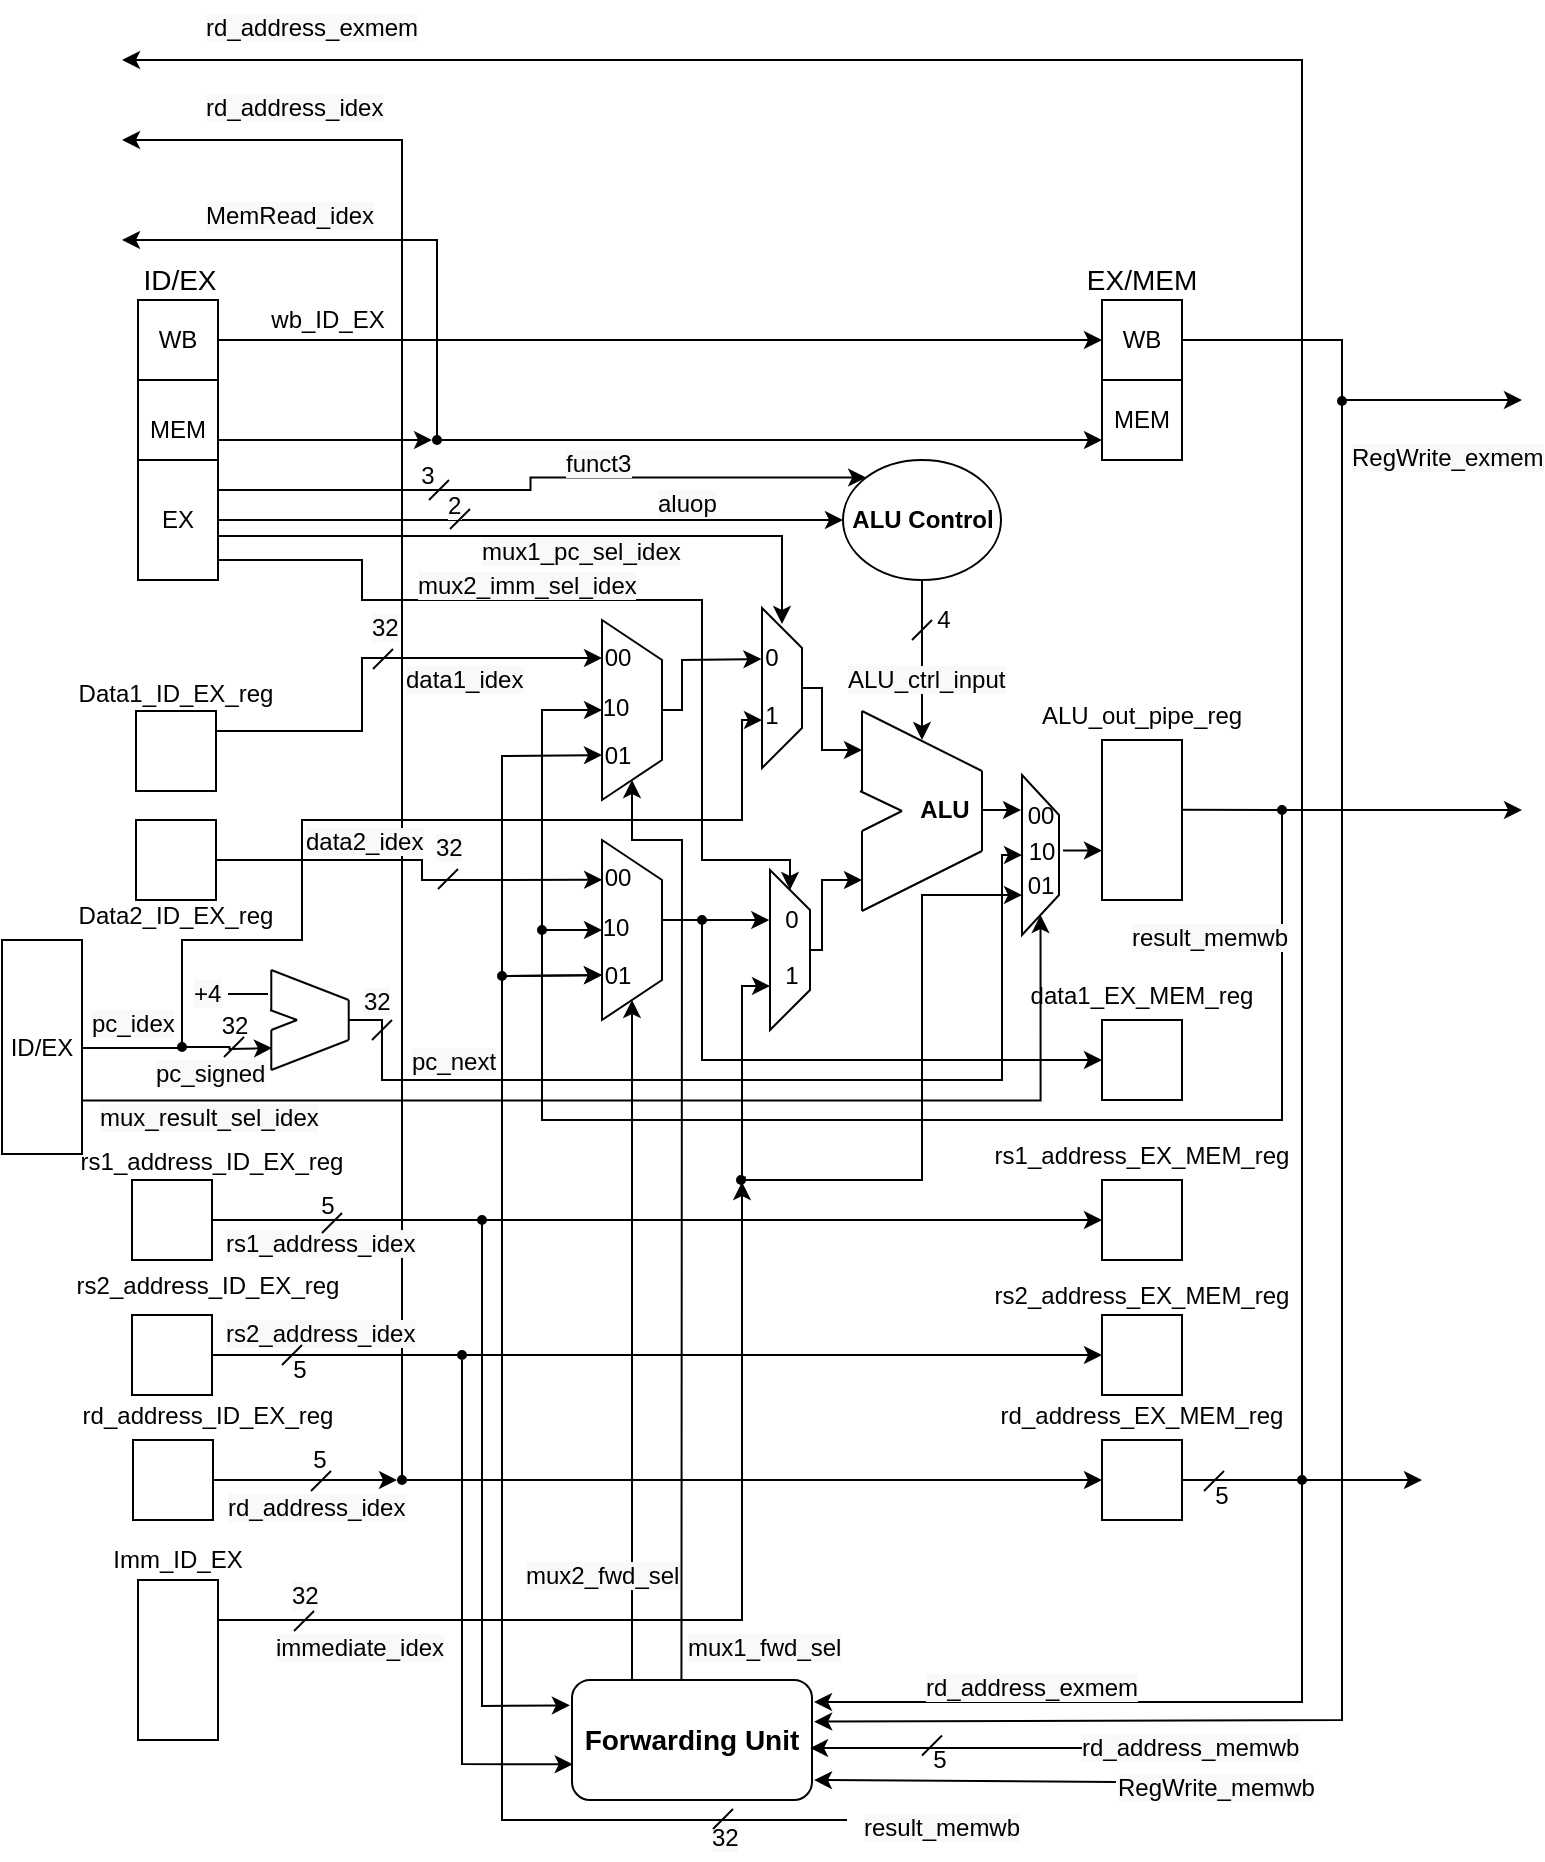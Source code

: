 <mxfile version="14.4.2" type="device"><diagram id="hle97oaCMLHNh0WZ-bmJ" name="Page-1"><mxGraphModel dx="1240" dy="561" grid="1" gridSize="10" guides="1" tooltips="1" connect="1" arrows="1" fold="1" page="1" pageScale="1" pageWidth="1169" pageHeight="1654" math="0" shadow="0"><root><mxCell id="0"/><mxCell id="1" parent="0"/><mxCell id="GjFMXu09F9s_h9GhVOGw-6" style="edgeStyle=orthogonalEdgeStyle;rounded=0;orthogonalLoop=1;jettySize=auto;html=1;exitX=1;exitY=0.25;exitDx=0;exitDy=0;entryX=0;entryY=0.75;entryDx=0;entryDy=0;" parent="1" source="W2EI8qkV9uwipQr82Omg-199" target="W2EI8qkV9uwipQr82Omg-107" edge="1"><mxGeometry relative="1" as="geometry"><mxPoint x="650" y="580" as="targetPoint"/><Array as="points"><mxPoint x="630" y="583"/></Array></mxGeometry></mxCell><mxCell id="W2EI8qkV9uwipQr82Omg-27" value="" style="rounded=0;whiteSpace=wrap;html=1;" parent="1" vertex="1"><mxGeometry x="328" y="880" width="40" height="80" as="geometry"/></mxCell><mxCell id="W2EI8qkV9uwipQr82Omg-28" value="Imm_ID_EX&lt;br&gt;" style="text;html=1;strokeColor=none;fillColor=none;align=center;verticalAlign=middle;whiteSpace=wrap;rounded=0;" parent="1" vertex="1"><mxGeometry x="318" y="860" width="60" height="20" as="geometry"/></mxCell><mxCell id="GjFMXu09F9s_h9GhVOGw-7" style="edgeStyle=orthogonalEdgeStyle;rounded=0;orthogonalLoop=1;jettySize=auto;html=1;exitX=1;exitY=0.25;exitDx=0;exitDy=0;" parent="1" source="W2EI8qkV9uwipQr82Omg-42" edge="1"><mxGeometry relative="1" as="geometry"><mxPoint x="560" y="419" as="targetPoint"/><Array as="points"><mxPoint x="440" y="456"/><mxPoint x="440" y="419"/></Array></mxGeometry></mxCell><mxCell id="W2EI8qkV9uwipQr82Omg-42" value="" style="rounded=0;whiteSpace=wrap;html=1;" parent="1" vertex="1"><mxGeometry x="327" y="445.5" width="40" height="40" as="geometry"/></mxCell><mxCell id="W2EI8qkV9uwipQr82Omg-43" value="" style="rounded=0;whiteSpace=wrap;html=1;" parent="1" vertex="1"><mxGeometry x="327" y="500" width="40" height="40" as="geometry"/></mxCell><mxCell id="W2EI8qkV9uwipQr82Omg-44" value="Data1_ID_EX_reg" style="text;html=1;strokeColor=none;fillColor=none;align=center;verticalAlign=middle;whiteSpace=wrap;rounded=0;" parent="1" vertex="1"><mxGeometry x="327" y="427" width="40" height="20" as="geometry"/></mxCell><mxCell id="W2EI8qkV9uwipQr82Omg-45" value="Data2_ID_EX_reg&lt;br&gt;" style="text;html=1;strokeColor=none;fillColor=none;align=center;verticalAlign=middle;whiteSpace=wrap;rounded=0;" parent="1" vertex="1"><mxGeometry x="327" y="537.5" width="40" height="20" as="geometry"/></mxCell><mxCell id="W2EI8qkV9uwipQr82Omg-52" style="edgeStyle=orthogonalEdgeStyle;rounded=0;orthogonalLoop=1;jettySize=auto;html=1;" parent="1" source="W2EI8qkV9uwipQr82Omg-53" edge="1"><mxGeometry relative="1" as="geometry"><mxPoint x="720" y="460" as="targetPoint"/></mxGeometry></mxCell><mxCell id="W2EI8qkV9uwipQr82Omg-53" value="&lt;b&gt;ALU Control&lt;/b&gt;" style="ellipse;whiteSpace=wrap;html=1;" parent="1" vertex="1"><mxGeometry x="680.5" y="320" width="79" height="60" as="geometry"/></mxCell><mxCell id="W2EI8qkV9uwipQr82Omg-54" value="" style="rounded=0;whiteSpace=wrap;html=1;" parent="1" vertex="1"><mxGeometry x="810" y="460" width="40" height="80" as="geometry"/></mxCell><mxCell id="W2EI8qkV9uwipQr82Omg-55" value="ALU_out_pipe_reg&lt;br&gt;" style="text;html=1;strokeColor=none;fillColor=none;align=center;verticalAlign=middle;whiteSpace=wrap;rounded=0;" parent="1" vertex="1"><mxGeometry x="810" y="437.5" width="40" height="20" as="geometry"/></mxCell><mxCell id="W2EI8qkV9uwipQr82Omg-57" value="&lt;font style=&quot;font-size: 14px&quot;&gt;ID/EX&lt;/font&gt;" style="text;html=1;strokeColor=none;fillColor=none;align=center;verticalAlign=middle;whiteSpace=wrap;rounded=0;dashed=1;" parent="1" vertex="1"><mxGeometry x="329" y="220" width="40" height="20" as="geometry"/></mxCell><mxCell id="W2EI8qkV9uwipQr82Omg-58" value="&lt;font style=&quot;font-size: 14px&quot;&gt;EX/MEM&lt;/font&gt;" style="text;html=1;strokeColor=none;fillColor=none;align=center;verticalAlign=middle;whiteSpace=wrap;rounded=0;dashed=1;" parent="1" vertex="1"><mxGeometry x="810" y="220" width="40" height="20" as="geometry"/></mxCell><mxCell id="W2EI8qkV9uwipQr82Omg-59" value="" style="endArrow=classic;html=1;exitX=0.965;exitY=0.457;exitDx=0;exitDy=0;exitPerimeter=0;" parent="1" edge="1"><mxGeometry width="50" height="50" relative="1" as="geometry"><mxPoint x="849.53" y="494.92" as="sourcePoint"/><mxPoint x="1020" y="495" as="targetPoint"/></mxGeometry></mxCell><mxCell id="W2EI8qkV9uwipQr82Omg-66" value="" style="endArrow=classic;html=1;entryX=0.313;entryY=1.018;entryDx=0;entryDy=0;entryPerimeter=0;" parent="1" target="W2EI8qkV9uwipQr82Omg-104" edge="1"><mxGeometry width="50" height="50" relative="1" as="geometry"><mxPoint x="590" y="550" as="sourcePoint"/><mxPoint x="620" y="550" as="targetPoint"/></mxGeometry></mxCell><mxCell id="W2EI8qkV9uwipQr82Omg-67" value="" style="group" parent="1" vertex="1" connectable="0"><mxGeometry x="689" y="445.5" width="62" height="100" as="geometry"/></mxCell><mxCell id="W2EI8qkV9uwipQr82Omg-68" value="" style="group" parent="W2EI8qkV9uwipQr82Omg-67" vertex="1" connectable="0"><mxGeometry width="61" height="100" as="geometry"/></mxCell><mxCell id="W2EI8qkV9uwipQr82Omg-69" value="" style="endArrow=none;html=1;" parent="W2EI8qkV9uwipQr82Omg-68" edge="1"><mxGeometry width="50" height="50" relative="1" as="geometry"><mxPoint x="1" y="100" as="sourcePoint"/><mxPoint x="61" y="70" as="targetPoint"/></mxGeometry></mxCell><mxCell id="W2EI8qkV9uwipQr82Omg-70" value="" style="endArrow=none;html=1;" parent="W2EI8qkV9uwipQr82Omg-68" edge="1"><mxGeometry width="50" height="50" relative="1" as="geometry"><mxPoint x="61" y="70" as="sourcePoint"/><mxPoint x="61" y="30" as="targetPoint"/></mxGeometry></mxCell><mxCell id="W2EI8qkV9uwipQr82Omg-71" value="" style="endArrow=none;html=1;" parent="W2EI8qkV9uwipQr82Omg-68" edge="1"><mxGeometry width="50" height="50" relative="1" as="geometry"><mxPoint x="1" as="sourcePoint"/><mxPoint x="61" y="30" as="targetPoint"/></mxGeometry></mxCell><mxCell id="W2EI8qkV9uwipQr82Omg-72" value="" style="endArrow=none;html=1;" parent="W2EI8qkV9uwipQr82Omg-68" edge="1"><mxGeometry width="50" height="50" relative="1" as="geometry"><mxPoint y="40" as="sourcePoint"/><mxPoint x="21" y="50" as="targetPoint"/></mxGeometry></mxCell><mxCell id="W2EI8qkV9uwipQr82Omg-73" value="" style="endArrow=none;html=1;" parent="W2EI8qkV9uwipQr82Omg-68" edge="1"><mxGeometry width="50" height="50" relative="1" as="geometry"><mxPoint x="1" y="60" as="sourcePoint"/><mxPoint x="21" y="50" as="targetPoint"/></mxGeometry></mxCell><mxCell id="W2EI8qkV9uwipQr82Omg-74" value="" style="endArrow=none;html=1;" parent="W2EI8qkV9uwipQr82Omg-68" edge="1"><mxGeometry width="50" height="50" relative="1" as="geometry"><mxPoint x="1" y="40" as="sourcePoint"/><mxPoint x="1" as="targetPoint"/></mxGeometry></mxCell><mxCell id="W2EI8qkV9uwipQr82Omg-75" value="" style="endArrow=none;html=1;" parent="W2EI8qkV9uwipQr82Omg-68" edge="1"><mxGeometry width="50" height="50" relative="1" as="geometry"><mxPoint x="1" y="100" as="sourcePoint"/><mxPoint x="1" y="60" as="targetPoint"/></mxGeometry></mxCell><mxCell id="W2EI8qkV9uwipQr82Omg-76" value="&lt;b&gt;ALU&lt;/b&gt;" style="text;html=1;align=center;verticalAlign=middle;resizable=0;points=[];autosize=1;" parent="W2EI8qkV9uwipQr82Omg-67" vertex="1"><mxGeometry x="22" y="39" width="40" height="20" as="geometry"/></mxCell><mxCell id="W2EI8qkV9uwipQr82Omg-189" value="" style="endArrow=classic;html=1;" parent="W2EI8qkV9uwipQr82Omg-67" edge="1"><mxGeometry width="50" height="50" relative="1" as="geometry"><mxPoint x="61" y="49.5" as="sourcePoint"/><mxPoint x="80.5" y="49.5" as="targetPoint"/></mxGeometry></mxCell><mxCell id="QcSROXPlZHxudgy1ANzu-9" style="edgeStyle=orthogonalEdgeStyle;rounded=0;orthogonalLoop=1;jettySize=auto;html=1;exitX=1;exitY=0.5;exitDx=0;exitDy=0;entryX=0;entryY=0.5;entryDx=0;entryDy=0;" parent="1" source="W2EI8qkV9uwipQr82Omg-77" target="W2EI8qkV9uwipQr82Omg-78" edge="1"><mxGeometry relative="1" as="geometry"/></mxCell><mxCell id="W2EI8qkV9uwipQr82Omg-77" value="WB" style="rounded=0;whiteSpace=wrap;html=1;" parent="1" vertex="1"><mxGeometry x="328" y="240" width="40" height="40" as="geometry"/></mxCell><mxCell id="GjFMXu09F9s_h9GhVOGw-82" style="edgeStyle=orthogonalEdgeStyle;rounded=0;orthogonalLoop=1;jettySize=auto;html=1;exitX=1;exitY=0.5;exitDx=0;exitDy=0;" parent="1" source="W2EI8qkV9uwipQr82Omg-78" edge="1"><mxGeometry relative="1" as="geometry"><mxPoint x="1020" y="290" as="targetPoint"/><Array as="points"><mxPoint x="930" y="260"/><mxPoint x="930" y="290"/></Array></mxGeometry></mxCell><mxCell id="W2EI8qkV9uwipQr82Omg-78" value="WB" style="rounded=0;whiteSpace=wrap;html=1;" parent="1" vertex="1"><mxGeometry x="810" y="240" width="40" height="40" as="geometry"/></mxCell><mxCell id="W2EI8qkV9uwipQr82Omg-79" value="MEM" style="rounded=0;whiteSpace=wrap;html=1;" parent="1" vertex="1"><mxGeometry x="810" y="280" width="40" height="40" as="geometry"/></mxCell><mxCell id="W2EI8qkV9uwipQr82Omg-206" style="edgeStyle=orthogonalEdgeStyle;rounded=0;orthogonalLoop=1;jettySize=auto;html=1;exitX=1;exitY=0.5;exitDx=0;exitDy=0;" parent="1" source="W2EI8qkV9uwipQr82Omg-208" target="W2EI8qkV9uwipQr82Omg-79" edge="1"><mxGeometry relative="1" as="geometry"><Array as="points"><mxPoint x="670" y="310"/><mxPoint x="670" y="310"/></Array></mxGeometry></mxCell><mxCell id="W2EI8qkV9uwipQr82Omg-80" value="MEM" style="rounded=0;whiteSpace=wrap;html=1;" parent="1" vertex="1"><mxGeometry x="328" y="280" width="40" height="50" as="geometry"/></mxCell><mxCell id="GjFMXu09F9s_h9GhVOGw-5" style="edgeStyle=orthogonalEdgeStyle;rounded=0;orthogonalLoop=1;jettySize=auto;html=1;exitX=1;exitY=0.75;exitDx=0;exitDy=0;entryX=0;entryY=0.5;entryDx=0;entryDy=0;" parent="1" source="W2EI8qkV9uwipQr82Omg-81" target="W2EI8qkV9uwipQr82Omg-104" edge="1"><mxGeometry relative="1" as="geometry"><Array as="points"><mxPoint x="368" y="370"/><mxPoint x="440" y="370"/><mxPoint x="440" y="390"/><mxPoint x="610" y="390"/><mxPoint x="610" y="520"/><mxPoint x="654" y="520"/></Array></mxGeometry></mxCell><mxCell id="GjFMXu09F9s_h9GhVOGw-111" style="edgeStyle=orthogonalEdgeStyle;rounded=0;orthogonalLoop=1;jettySize=auto;html=1;entryX=0;entryY=0.5;entryDx=0;entryDy=0;" parent="1" source="W2EI8qkV9uwipQr82Omg-81" edge="1"><mxGeometry relative="1" as="geometry"><mxPoint x="430" y="363" as="sourcePoint"/><mxPoint x="650" y="402" as="targetPoint"/><Array as="points"><mxPoint x="650" y="358"/></Array></mxGeometry></mxCell><mxCell id="GjFMXu09F9s_h9GhVOGw-112" style="edgeStyle=orthogonalEdgeStyle;rounded=0;orthogonalLoop=1;jettySize=auto;html=1;exitX=1;exitY=0.5;exitDx=0;exitDy=0;entryX=0;entryY=0.5;entryDx=0;entryDy=0;" parent="1" source="W2EI8qkV9uwipQr82Omg-81" target="W2EI8qkV9uwipQr82Omg-53" edge="1"><mxGeometry relative="1" as="geometry"/></mxCell><mxCell id="GjFMXu09F9s_h9GhVOGw-113" style="edgeStyle=orthogonalEdgeStyle;rounded=0;orthogonalLoop=1;jettySize=auto;html=1;exitX=1;exitY=0.25;exitDx=0;exitDy=0;entryX=0;entryY=0;entryDx=0;entryDy=0;" parent="1" source="W2EI8qkV9uwipQr82Omg-81" target="W2EI8qkV9uwipQr82Omg-53" edge="1"><mxGeometry relative="1" as="geometry"/></mxCell><mxCell id="W2EI8qkV9uwipQr82Omg-81" value="EX" style="rounded=0;whiteSpace=wrap;html=1;" parent="1" vertex="1"><mxGeometry x="328" y="320" width="40" height="60" as="geometry"/></mxCell><mxCell id="W2EI8qkV9uwipQr82Omg-82" value="wb_ID_EX" style="text;html=1;strokeColor=none;fillColor=none;align=center;verticalAlign=middle;whiteSpace=wrap;rounded=0;" parent="1" vertex="1"><mxGeometry x="403" y="240" width="40" height="20" as="geometry"/></mxCell><mxCell id="W2EI8qkV9uwipQr82Omg-86" value="" style="rounded=0;whiteSpace=wrap;html=1;" parent="1" vertex="1"><mxGeometry x="327" y="500" width="40" height="40" as="geometry"/></mxCell><mxCell id="W2EI8qkV9uwipQr82Omg-87" value="" style="rounded=0;whiteSpace=wrap;html=1;" parent="1" vertex="1"><mxGeometry x="325" y="680" width="40" height="40" as="geometry"/></mxCell><mxCell id="W2EI8qkV9uwipQr82Omg-88" value="" style="rounded=0;whiteSpace=wrap;html=1;" parent="1" vertex="1"><mxGeometry x="325" y="747.5" width="40" height="40" as="geometry"/></mxCell><mxCell id="W2EI8qkV9uwipQr82Omg-89" value="" style="endArrow=classic;html=1;exitX=1;exitY=0.5;exitDx=0;exitDy=0;" parent="1" source="W2EI8qkV9uwipQr82Omg-87" edge="1"><mxGeometry width="50" height="50" relative="1" as="geometry"><mxPoint x="600" y="750" as="sourcePoint"/><mxPoint x="810" y="700" as="targetPoint"/></mxGeometry></mxCell><mxCell id="W2EI8qkV9uwipQr82Omg-90" value="" style="endArrow=classic;html=1;exitX=1;exitY=0.5;exitDx=0;exitDy=0;entryX=0;entryY=0.5;entryDx=0;entryDy=0;" parent="1" source="W2EI8qkV9uwipQr82Omg-88" target="W2EI8qkV9uwipQr82Omg-140" edge="1"><mxGeometry width="50" height="50" relative="1" as="geometry"><mxPoint x="520" y="790" as="sourcePoint"/><mxPoint x="810" y="750" as="targetPoint"/></mxGeometry></mxCell><mxCell id="W2EI8qkV9uwipQr82Omg-91" value="rs1_address_ID_EX_reg" style="text;html=1;strokeColor=none;fillColor=none;align=center;verticalAlign=middle;whiteSpace=wrap;rounded=0;" parent="1" vertex="1"><mxGeometry x="345" y="660.5" width="40" height="20" as="geometry"/></mxCell><mxCell id="W2EI8qkV9uwipQr82Omg-92" value="rs2_address_ID_EX_reg" style="text;html=1;strokeColor=none;fillColor=none;align=center;verticalAlign=middle;whiteSpace=wrap;rounded=0;" parent="1" vertex="1"><mxGeometry x="343" y="722.5" width="40" height="20" as="geometry"/></mxCell><mxCell id="W2EI8qkV9uwipQr82Omg-101" value="" style="endArrow=classic;html=1;rounded=0;" parent="1" edge="1"><mxGeometry width="50" height="50" relative="1" as="geometry"><mxPoint x="610" y="550" as="sourcePoint"/><mxPoint x="810" y="620" as="targetPoint"/><Array as="points"><mxPoint x="610" y="620"/></Array></mxGeometry></mxCell><mxCell id="W2EI8qkV9uwipQr82Omg-102" value="" style="verticalLabelPosition=bottom;shadow=0;dashed=0;align=center;html=1;verticalAlign=top;shape=mxgraph.electrical.logic_gates.inverting_contact;fillColor=#000000;" parent="1" vertex="1"><mxGeometry x="607.5" y="547.5" width="5" height="5" as="geometry"/></mxCell><mxCell id="W2EI8qkV9uwipQr82Omg-104" value="" style="shape=trapezoid;perimeter=trapezoidPerimeter;whiteSpace=wrap;html=1;fixedSize=1;fillColor=#FFFFFF;direction=south;" parent="1" vertex="1"><mxGeometry x="644" y="525" width="20" height="80" as="geometry"/></mxCell><mxCell id="W2EI8qkV9uwipQr82Omg-105" value="" style="endArrow=classic;html=1;exitX=0.5;exitY=0;exitDx=0;exitDy=0;rounded=0;" parent="1" source="W2EI8qkV9uwipQr82Omg-104" edge="1"><mxGeometry width="50" height="50" relative="1" as="geometry"><mxPoint x="630" y="615" as="sourcePoint"/><mxPoint x="690" y="530" as="targetPoint"/><Array as="points"><mxPoint x="670" y="565"/><mxPoint x="670" y="530"/></Array></mxGeometry></mxCell><mxCell id="W2EI8qkV9uwipQr82Omg-106" value="0" style="text;html=1;strokeColor=none;fillColor=none;align=center;verticalAlign=middle;whiteSpace=wrap;rounded=0;" parent="1" vertex="1"><mxGeometry x="635" y="540" width="40" height="20" as="geometry"/></mxCell><mxCell id="W2EI8qkV9uwipQr82Omg-107" value="1" style="text;html=1;strokeColor=none;fillColor=none;align=center;verticalAlign=middle;whiteSpace=wrap;rounded=0;" parent="1" vertex="1"><mxGeometry x="644" y="568" width="22" height="20" as="geometry"/></mxCell><mxCell id="W2EI8qkV9uwipQr82Omg-108" value="" style="endArrow=none;html=1;" parent="1" edge="1"><mxGeometry width="50" height="50" relative="1" as="geometry"><mxPoint x="715" y="410" as="sourcePoint"/><mxPoint x="725" y="400" as="targetPoint"/></mxGeometry></mxCell><mxCell id="W2EI8qkV9uwipQr82Omg-109" value="4" style="text;html=1;strokeColor=none;fillColor=none;align=center;verticalAlign=middle;whiteSpace=wrap;rounded=0;" parent="1" vertex="1"><mxGeometry x="711" y="390" width="40" height="20" as="geometry"/></mxCell><mxCell id="W2EI8qkV9uwipQr82Omg-110" value="" style="shape=trapezoid;perimeter=trapezoidPerimeter;whiteSpace=wrap;html=1;fixedSize=1;fillColor=#FFFFFF;direction=south;" parent="1" vertex="1"><mxGeometry x="640" y="394" width="20" height="80" as="geometry"/></mxCell><mxCell id="W2EI8qkV9uwipQr82Omg-111" value="" style="endArrow=classic;html=1;exitX=0.5;exitY=0;exitDx=0;exitDy=0;rounded=0;" parent="1" source="W2EI8qkV9uwipQr82Omg-110" edge="1"><mxGeometry width="50" height="50" relative="1" as="geometry"><mxPoint x="630" y="515" as="sourcePoint"/><mxPoint x="690" y="465" as="targetPoint"/><Array as="points"><mxPoint x="670" y="434"/><mxPoint x="670" y="465"/></Array></mxGeometry></mxCell><mxCell id="W2EI8qkV9uwipQr82Omg-112" value="0" style="text;html=1;strokeColor=none;fillColor=none;align=center;verticalAlign=middle;whiteSpace=wrap;rounded=0;" parent="1" vertex="1"><mxGeometry x="625" y="409" width="40" height="20" as="geometry"/></mxCell><mxCell id="W2EI8qkV9uwipQr82Omg-113" value="1" style="text;html=1;strokeColor=none;fillColor=none;align=center;verticalAlign=middle;whiteSpace=wrap;rounded=0;" parent="1" vertex="1"><mxGeometry x="625" y="438" width="40" height="20" as="geometry"/></mxCell><mxCell id="W2EI8qkV9uwipQr82Omg-114" value="" style="endArrow=classic;html=1;entryX=1;entryY=0.5;entryDx=0;entryDy=0;exitX=0.25;exitY=0;exitDx=0;exitDy=0;" parent="1" source="W2EI8qkV9uwipQr82Omg-115" target="W2EI8qkV9uwipQr82Omg-117" edge="1"><mxGeometry width="50" height="50" relative="1" as="geometry"><mxPoint x="575" y="850" as="sourcePoint"/><mxPoint x="574.66" y="593.97" as="targetPoint"/></mxGeometry></mxCell><mxCell id="W2EI8qkV9uwipQr82Omg-115" value="&lt;b&gt;&lt;font style=&quot;font-size: 14px&quot;&gt;Forwarding Unit&lt;/font&gt;&lt;/b&gt;" style="rounded=1;whiteSpace=wrap;html=1;" parent="1" vertex="1"><mxGeometry x="545" y="930" width="120" height="60" as="geometry"/></mxCell><mxCell id="W2EI8qkV9uwipQr82Omg-116" value="" style="endArrow=classic;html=1;entryX=1;entryY=0.5;entryDx=0;entryDy=0;rounded=0;exitX=0.456;exitY=-0.003;exitDx=0;exitDy=0;exitPerimeter=0;" parent="1" source="W2EI8qkV9uwipQr82Omg-115" target="W2EI8qkV9uwipQr82Omg-123" edge="1"><mxGeometry width="50" height="50" relative="1" as="geometry"><mxPoint x="600" y="780" as="sourcePoint"/><mxPoint x="700" y="750" as="targetPoint"/><Array as="points"><mxPoint x="600" y="510"/><mxPoint x="575" y="510"/></Array></mxGeometry></mxCell><mxCell id="W2EI8qkV9uwipQr82Omg-117" value="" style="shape=trapezoid;perimeter=trapezoidPerimeter;whiteSpace=wrap;html=1;fixedSize=1;fillColor=#FFFFFF;direction=south;" parent="1" vertex="1"><mxGeometry x="560" y="510" width="30" height="90" as="geometry"/></mxCell><mxCell id="W2EI8qkV9uwipQr82Omg-118" value="00" style="text;html=1;strokeColor=none;fillColor=none;align=center;verticalAlign=middle;whiteSpace=wrap;rounded=0;" parent="1" vertex="1"><mxGeometry x="548" y="519" width="40" height="20" as="geometry"/></mxCell><mxCell id="W2EI8qkV9uwipQr82Omg-119" value="01" style="text;html=1;strokeColor=none;fillColor=none;align=center;verticalAlign=middle;whiteSpace=wrap;rounded=0;" parent="1" vertex="1"><mxGeometry x="548" y="568" width="40" height="20" as="geometry"/></mxCell><mxCell id="W2EI8qkV9uwipQr82Omg-120" value="10&lt;br&gt;" style="text;html=1;strokeColor=none;fillColor=none;align=center;verticalAlign=middle;whiteSpace=wrap;rounded=0;" parent="1" vertex="1"><mxGeometry x="547" y="544" width="40" height="20" as="geometry"/></mxCell><mxCell id="W2EI8qkV9uwipQr82Omg-122" value="" style="group" parent="1" vertex="1" connectable="0"><mxGeometry x="547" y="400" width="43" height="90" as="geometry"/></mxCell><mxCell id="W2EI8qkV9uwipQr82Omg-123" value="" style="shape=trapezoid;perimeter=trapezoidPerimeter;whiteSpace=wrap;html=1;fixedSize=1;fillColor=#FFFFFF;direction=south;" parent="W2EI8qkV9uwipQr82Omg-122" vertex="1"><mxGeometry x="13" width="30" height="90" as="geometry"/></mxCell><mxCell id="W2EI8qkV9uwipQr82Omg-124" value="00" style="text;html=1;strokeColor=none;fillColor=none;align=center;verticalAlign=middle;whiteSpace=wrap;rounded=0;" parent="W2EI8qkV9uwipQr82Omg-122" vertex="1"><mxGeometry x="1" y="9" width="40" height="20" as="geometry"/></mxCell><mxCell id="W2EI8qkV9uwipQr82Omg-125" value="01" style="text;html=1;strokeColor=none;fillColor=none;align=center;verticalAlign=middle;whiteSpace=wrap;rounded=0;" parent="W2EI8qkV9uwipQr82Omg-122" vertex="1"><mxGeometry x="1" y="58" width="40" height="20" as="geometry"/></mxCell><mxCell id="W2EI8qkV9uwipQr82Omg-126" value="10&lt;br&gt;" style="text;html=1;strokeColor=none;fillColor=none;align=center;verticalAlign=middle;whiteSpace=wrap;rounded=0;" parent="W2EI8qkV9uwipQr82Omg-122" vertex="1"><mxGeometry y="34" width="40" height="20" as="geometry"/></mxCell><mxCell id="W2EI8qkV9uwipQr82Omg-127" value="" style="endArrow=classic;html=1;exitX=0.5;exitY=0;exitDx=0;exitDy=0;entryX=0.319;entryY=1.015;entryDx=0;entryDy=0;entryPerimeter=0;rounded=0;" parent="1" source="W2EI8qkV9uwipQr82Omg-123" target="W2EI8qkV9uwipQr82Omg-110" edge="1"><mxGeometry width="50" height="50" relative="1" as="geometry"><mxPoint x="610" y="460" as="sourcePoint"/><mxPoint x="660" y="410" as="targetPoint"/><Array as="points"><mxPoint x="600" y="445"/><mxPoint x="600" y="420"/></Array></mxGeometry></mxCell><mxCell id="W2EI8qkV9uwipQr82Omg-128" value="" style="endArrow=classic;html=1;entryX=0.221;entryY=0.998;entryDx=0;entryDy=0;entryPerimeter=0;exitX=1;exitY=0.5;exitDx=0;exitDy=0;rounded=0;" parent="1" source="W2EI8qkV9uwipQr82Omg-86" target="W2EI8qkV9uwipQr82Omg-117" edge="1"><mxGeometry width="50" height="50" relative="1" as="geometry"><mxPoint x="460" y="600" as="sourcePoint"/><mxPoint x="510" y="550" as="targetPoint"/><Array as="points"><mxPoint x="450" y="520"/><mxPoint x="470" y="520"/><mxPoint x="470" y="530"/></Array></mxGeometry></mxCell><mxCell id="W2EI8qkV9uwipQr82Omg-129" value="" style="endArrow=classic;html=1;entryX=0.5;entryY=1;entryDx=0;entryDy=0;rounded=0;" parent="1" target="W2EI8qkV9uwipQr82Omg-123" edge="1"><mxGeometry width="50" height="50" relative="1" as="geometry"><mxPoint x="900" y="495" as="sourcePoint"/><mxPoint x="530" y="440" as="targetPoint"/><Array as="points"><mxPoint x="900" y="650"/><mxPoint x="530" y="650"/><mxPoint x="530" y="445"/></Array></mxGeometry></mxCell><mxCell id="W2EI8qkV9uwipQr82Omg-130" value="" style="endArrow=classic;html=1;entryX=0.5;entryY=1;entryDx=0;entryDy=0;" parent="1" target="W2EI8qkV9uwipQr82Omg-117" edge="1"><mxGeometry width="50" height="50" relative="1" as="geometry"><mxPoint x="530" y="555" as="sourcePoint"/><mxPoint x="540" y="550" as="targetPoint"/></mxGeometry></mxCell><mxCell id="W2EI8qkV9uwipQr82Omg-133" value="" style="verticalLabelPosition=bottom;shadow=0;dashed=0;align=center;html=1;verticalAlign=top;shape=mxgraph.electrical.logic_gates.inverting_contact;fillColor=#000000;" parent="1" vertex="1"><mxGeometry x="527.5" y="552.5" width="5" height="5" as="geometry"/></mxCell><mxCell id="W2EI8qkV9uwipQr82Omg-134" value="" style="endArrow=classic;html=1;entryX=0.75;entryY=1;entryDx=0;entryDy=0;" parent="1" target="W2EI8qkV9uwipQr82Omg-117" edge="1"><mxGeometry width="50" height="50" relative="1" as="geometry"><mxPoint x="510" y="578" as="sourcePoint"/><mxPoint x="510" y="610" as="targetPoint"/></mxGeometry></mxCell><mxCell id="W2EI8qkV9uwipQr82Omg-135" value="" style="verticalLabelPosition=bottom;shadow=0;dashed=0;align=center;html=1;verticalAlign=top;shape=mxgraph.electrical.logic_gates.inverting_contact;fillColor=#000000;" parent="1" vertex="1"><mxGeometry x="507.5" y="575.5" width="5" height="5" as="geometry"/></mxCell><mxCell id="W2EI8qkV9uwipQr82Omg-137" value="" style="endArrow=classic;html=1;entryX=-0.009;entryY=0.211;entryDx=0;entryDy=0;entryPerimeter=0;rounded=0;" parent="1" target="W2EI8qkV9uwipQr82Omg-115" edge="1"><mxGeometry width="50" height="50" relative="1" as="geometry"><mxPoint x="500" y="700" as="sourcePoint"/><mxPoint x="500" y="800" as="targetPoint"/><Array as="points"><mxPoint x="500" y="800"/><mxPoint x="500" y="943"/></Array></mxGeometry></mxCell><mxCell id="W2EI8qkV9uwipQr82Omg-138" value="" style="endArrow=classic;html=1;entryX=0.003;entryY=0.703;entryDx=0;entryDy=0;entryPerimeter=0;rounded=0;" parent="1" source="W2EI8qkV9uwipQr82Omg-157" target="W2EI8qkV9uwipQr82Omg-115" edge="1"><mxGeometry width="50" height="50" relative="1" as="geometry"><mxPoint x="490" y="750" as="sourcePoint"/><mxPoint x="500" y="820" as="targetPoint"/><Array as="points"><mxPoint x="490" y="830"/><mxPoint x="490" y="972"/></Array></mxGeometry></mxCell><mxCell id="W2EI8qkV9uwipQr82Omg-139" value="" style="rounded=0;whiteSpace=wrap;html=1;" parent="1" vertex="1"><mxGeometry x="810" y="680" width="40" height="40" as="geometry"/></mxCell><mxCell id="W2EI8qkV9uwipQr82Omg-140" value="" style="rounded=0;whiteSpace=wrap;html=1;" parent="1" vertex="1"><mxGeometry x="810" y="747.5" width="40" height="40" as="geometry"/></mxCell><mxCell id="W2EI8qkV9uwipQr82Omg-141" value="rs1_address_EX_MEM_reg" style="text;html=1;strokeColor=none;fillColor=none;align=center;verticalAlign=middle;whiteSpace=wrap;rounded=0;" parent="1" vertex="1"><mxGeometry x="810" y="657.5" width="40" height="20" as="geometry"/></mxCell><mxCell id="W2EI8qkV9uwipQr82Omg-142" value="rs2_address_EX_MEM_reg" style="text;html=1;strokeColor=none;fillColor=none;align=center;verticalAlign=middle;whiteSpace=wrap;rounded=0;" parent="1" vertex="1"><mxGeometry x="810" y="727.5" width="40" height="20" as="geometry"/></mxCell><mxCell id="W2EI8qkV9uwipQr82Omg-143" value="" style="rounded=0;whiteSpace=wrap;html=1;" parent="1" vertex="1"><mxGeometry x="325.5" y="810" width="40" height="40" as="geometry"/></mxCell><mxCell id="W2EI8qkV9uwipQr82Omg-146" value="rd_address_ID_EX_reg" style="text;html=1;strokeColor=none;fillColor=none;align=center;verticalAlign=middle;whiteSpace=wrap;rounded=0;" parent="1" vertex="1"><mxGeometry x="343" y="787.5" width="40" height="20" as="geometry"/></mxCell><mxCell id="W2EI8qkV9uwipQr82Omg-147" value="" style="endArrow=classic;html=1;exitX=1;exitY=0.5;exitDx=0;exitDy=0;" parent="1" source="W2EI8qkV9uwipQr82Omg-179" edge="1"><mxGeometry width="50" height="50" relative="1" as="geometry"><mxPoint x="810" y="900" as="sourcePoint"/><mxPoint x="810" y="830" as="targetPoint"/></mxGeometry></mxCell><mxCell id="W2EI8qkV9uwipQr82Omg-148" value="" style="rounded=0;whiteSpace=wrap;html=1;" parent="1" vertex="1"><mxGeometry x="810" y="810" width="40" height="40" as="geometry"/></mxCell><mxCell id="W2EI8qkV9uwipQr82Omg-149" value="rd_address_EX_MEM_reg" style="text;html=1;strokeColor=none;fillColor=none;align=center;verticalAlign=middle;whiteSpace=wrap;rounded=0;" parent="1" vertex="1"><mxGeometry x="810" y="787.5" width="40" height="20" as="geometry"/></mxCell><mxCell id="W2EI8qkV9uwipQr82Omg-150" value="" style="endArrow=classic;html=1;rounded=0;" parent="1" edge="1"><mxGeometry width="50" height="50" relative="1" as="geometry"><mxPoint x="910" y="830" as="sourcePoint"/><mxPoint x="666" y="941" as="targetPoint"/><Array as="points"><mxPoint x="910" y="941"/></Array></mxGeometry></mxCell><mxCell id="W2EI8qkV9uwipQr82Omg-151" style="edgeStyle=orthogonalEdgeStyle;rounded=0;orthogonalLoop=1;jettySize=auto;html=1;" parent="1" source="W2EI8qkV9uwipQr82Omg-152" edge="1"><mxGeometry relative="1" as="geometry"><mxPoint x="320" y="120" as="targetPoint"/><Array as="points"><mxPoint x="910" y="120"/></Array></mxGeometry></mxCell><mxCell id="W2EI8qkV9uwipQr82Omg-152" value="" style="verticalLabelPosition=bottom;shadow=0;dashed=0;align=center;html=1;verticalAlign=top;shape=mxgraph.electrical.logic_gates.inverting_contact;fillColor=#000000;" parent="1" vertex="1"><mxGeometry x="907.5" y="827.5" width="5" height="5" as="geometry"/></mxCell><mxCell id="W2EI8qkV9uwipQr82Omg-153" value="" style="rounded=0;whiteSpace=wrap;html=1;" parent="1" vertex="1"><mxGeometry x="810" y="600" width="40" height="40" as="geometry"/></mxCell><mxCell id="W2EI8qkV9uwipQr82Omg-154" value="data1_EX_MEM_reg&lt;br&gt;" style="text;html=1;strokeColor=none;fillColor=none;align=center;verticalAlign=middle;whiteSpace=wrap;rounded=0;" parent="1" vertex="1"><mxGeometry x="810" y="577.5" width="40" height="20" as="geometry"/></mxCell><mxCell id="W2EI8qkV9uwipQr82Omg-155" value="" style="verticalLabelPosition=bottom;shadow=0;dashed=0;align=center;html=1;verticalAlign=top;shape=mxgraph.electrical.logic_gates.inverting_contact;fillColor=#000000;" parent="1" vertex="1"><mxGeometry x="897.5" y="492.5" width="5" height="5" as="geometry"/></mxCell><mxCell id="W2EI8qkV9uwipQr82Omg-156" value="" style="verticalLabelPosition=bottom;shadow=0;dashed=0;align=center;html=1;verticalAlign=top;shape=mxgraph.electrical.logic_gates.inverting_contact;fillColor=#000000;" parent="1" vertex="1"><mxGeometry x="497.5" y="697.5" width="5" height="5" as="geometry"/></mxCell><mxCell id="W2EI8qkV9uwipQr82Omg-173" value="" style="endArrow=classic;html=1;entryX=1.009;entryY=0.347;entryDx=0;entryDy=0;entryPerimeter=0;rounded=0;" parent="1" target="W2EI8qkV9uwipQr82Omg-115" edge="1"><mxGeometry width="50" height="50" relative="1" as="geometry"><mxPoint x="930" y="291" as="sourcePoint"/><mxPoint x="870" y="960" as="targetPoint"/><Array as="points"><mxPoint x="930" y="950"/></Array></mxGeometry></mxCell><mxCell id="W2EI8qkV9uwipQr82Omg-174" value="" style="verticalLabelPosition=bottom;shadow=0;dashed=0;align=center;html=1;verticalAlign=top;shape=mxgraph.electrical.logic_gates.inverting_contact;fillColor=#000000;" parent="1" vertex="1"><mxGeometry x="927.5" y="288" width="5" height="5" as="geometry"/></mxCell><mxCell id="W2EI8qkV9uwipQr82Omg-178" value="" style="endArrow=classic;html=1;rounded=0;" parent="1" edge="1"><mxGeometry width="50" height="50" relative="1" as="geometry"><mxPoint x="460" y="830" as="sourcePoint"/><mxPoint x="320" y="160" as="targetPoint"/><Array as="points"><mxPoint x="460" y="160"/></Array></mxGeometry></mxCell><mxCell id="W2EI8qkV9uwipQr82Omg-181" value="" style="endArrow=classic;html=1;entryX=0.75;entryY=1;entryDx=0;entryDy=0;rounded=0;exitX=0.25;exitY=0;exitDx=0;exitDy=0;exitPerimeter=0;" parent="1" edge="1"><mxGeometry width="50" height="50" relative="1" as="geometry"><mxPoint x="682.5" y="1000" as="sourcePoint"/><mxPoint x="560" y="467.5" as="targetPoint"/><Array as="points"><mxPoint x="510" y="1000"/><mxPoint x="510" y="468"/></Array></mxGeometry></mxCell><mxCell id="W2EI8qkV9uwipQr82Omg-182" value="" style="endArrow=classic;html=1;entryX=0.75;entryY=1;entryDx=0;entryDy=0;" parent="1" edge="1"><mxGeometry width="50" height="50" relative="1" as="geometry"><mxPoint x="510" y="578" as="sourcePoint"/><mxPoint x="560" y="577.5" as="targetPoint"/></mxGeometry></mxCell><mxCell id="GjFMXu09F9s_h9GhVOGw-34" style="edgeStyle=orthogonalEdgeStyle;rounded=0;orthogonalLoop=1;jettySize=auto;html=1;entryX=0.5;entryY=1;entryDx=0;entryDy=0;" parent="1" target="W2EI8qkV9uwipQr82Omg-183" edge="1"><mxGeometry relative="1" as="geometry"><mxPoint x="433" y="600" as="sourcePoint"/><Array as="points"><mxPoint x="450" y="600"/><mxPoint x="450" y="630"/><mxPoint x="760" y="630"/><mxPoint x="760" y="518"/></Array></mxGeometry></mxCell><mxCell id="W2EI8qkV9uwipQr82Omg-183" value="" style="shape=trapezoid;perimeter=trapezoidPerimeter;whiteSpace=wrap;html=1;fixedSize=1;fillColor=#FFFFFF;direction=south;" parent="1" vertex="1"><mxGeometry x="770" y="477.5" width="18.5" height="80" as="geometry"/></mxCell><mxCell id="W2EI8qkV9uwipQr82Omg-184" value="00" style="text;html=1;strokeColor=none;fillColor=none;align=center;verticalAlign=middle;whiteSpace=wrap;rounded=0;" parent="1" vertex="1"><mxGeometry x="770" y="487.5" width="19" height="20" as="geometry"/></mxCell><mxCell id="W2EI8qkV9uwipQr82Omg-185" value="01" style="text;html=1;strokeColor=none;fillColor=none;align=center;verticalAlign=middle;whiteSpace=wrap;rounded=0;" parent="1" vertex="1"><mxGeometry x="774.5" y="517.5" width="9" height="30" as="geometry"/></mxCell><mxCell id="W2EI8qkV9uwipQr82Omg-186" value="10&lt;br&gt;" style="text;html=1;strokeColor=none;fillColor=none;align=center;verticalAlign=middle;whiteSpace=wrap;rounded=0;" parent="1" vertex="1"><mxGeometry x="774.5" y="504.5" width="10" height="22.5" as="geometry"/></mxCell><mxCell id="W2EI8qkV9uwipQr82Omg-190" value="" style="endArrow=classic;html=1;" parent="1" edge="1"><mxGeometry width="50" height="50" relative="1" as="geometry"><mxPoint x="790.5" y="515.25" as="sourcePoint"/><mxPoint x="810" y="515.25" as="targetPoint"/></mxGeometry></mxCell><mxCell id="GjFMXu09F9s_h9GhVOGw-2" style="edgeStyle=orthogonalEdgeStyle;rounded=0;orthogonalLoop=1;jettySize=auto;html=1;exitX=0.25;exitY=0;exitDx=0;exitDy=0;entryX=0.375;entryY=0.6;entryDx=0;entryDy=0;entryPerimeter=0;" parent="1" source="W2EI8qkV9uwipQr82Omg-194" target="W2EI8qkV9uwipQr82Omg-113" edge="1"><mxGeometry relative="1" as="geometry"><Array as="points"><mxPoint x="300" y="591"/><mxPoint x="290" y="591"/><mxPoint x="290" y="614"/><mxPoint x="350" y="614"/><mxPoint x="350" y="560"/><mxPoint x="410" y="560"/><mxPoint x="410" y="500"/><mxPoint x="630" y="500"/><mxPoint x="630" y="450"/></Array></mxGeometry></mxCell><mxCell id="QcSROXPlZHxudgy1ANzu-15" style="edgeStyle=orthogonalEdgeStyle;rounded=0;orthogonalLoop=1;jettySize=auto;html=1;exitX=0.75;exitY=0;exitDx=0;exitDy=0;entryX=1;entryY=0.5;entryDx=0;entryDy=0;" parent="1" source="W2EI8qkV9uwipQr82Omg-194" target="W2EI8qkV9uwipQr82Omg-183" edge="1"><mxGeometry relative="1" as="geometry"><Array as="points"><mxPoint x="779" y="640"/></Array></mxGeometry></mxCell><mxCell id="W2EI8qkV9uwipQr82Omg-194" value="ID/EX" style="rounded=0;whiteSpace=wrap;html=1;direction=south;" parent="1" vertex="1"><mxGeometry x="260" y="560" width="40" height="107" as="geometry"/></mxCell><mxCell id="W2EI8qkV9uwipQr82Omg-197" value="&lt;span style=&quot;color: rgb(0 , 0 , 0) ; font-family: &amp;#34;helvetica&amp;#34; ; font-size: 12px ; font-style: normal ; font-weight: 400 ; letter-spacing: normal ; text-align: center ; text-indent: 0px ; text-transform: none ; word-spacing: 0px ; background-color: rgb(248 , 249 , 250) ; display: inline ; float: none&quot;&gt;pc_idex&lt;/span&gt;" style="text;whiteSpace=wrap;html=1;" parent="1" vertex="1"><mxGeometry x="302.5" y="587.5" width="37.5" height="30" as="geometry"/></mxCell><mxCell id="W2EI8qkV9uwipQr82Omg-204" style="edgeStyle=orthogonalEdgeStyle;rounded=0;orthogonalLoop=1;jettySize=auto;html=1;exitX=0.9;exitY=0.5;exitDx=0;exitDy=0;exitPerimeter=0;entryX=0.75;entryY=1;entryDx=0;entryDy=0;" parent="1" source="W2EI8qkV9uwipQr82Omg-199" target="W2EI8qkV9uwipQr82Omg-183" edge="1"><mxGeometry relative="1" as="geometry"><Array as="points"><mxPoint x="720" y="680"/><mxPoint x="720" y="538"/></Array></mxGeometry></mxCell><mxCell id="W2EI8qkV9uwipQr82Omg-205" value="&lt;span style=&quot;color: rgb(0 , 0 , 0) ; font-family: &amp;#34;helvetica&amp;#34; ; font-style: normal ; font-weight: 400 ; letter-spacing: normal ; text-align: center ; text-indent: 0px ; text-transform: none ; word-spacing: 0px ; background-color: rgb(248 , 249 , 250) ; display: inline ; float: none&quot;&gt;&lt;font style=&quot;font-size: 12px&quot;&gt;ALU_ctrl_input&lt;/font&gt;&lt;/span&gt;" style="text;whiteSpace=wrap;html=1;" parent="1" vertex="1"><mxGeometry x="680.5" y="416" width="79.5" height="14" as="geometry"/></mxCell><mxCell id="W2EI8qkV9uwipQr82Omg-212" value="" style="edgeStyle=orthogonalEdgeStyle;rounded=0;orthogonalLoop=1;jettySize=auto;html=1;" parent="1" source="W2EI8qkV9uwipQr82Omg-208" edge="1"><mxGeometry relative="1" as="geometry"><mxPoint x="320" y="210" as="targetPoint"/><Array as="points"><mxPoint x="478" y="210"/><mxPoint x="350" y="210"/></Array></mxGeometry></mxCell><mxCell id="W2EI8qkV9uwipQr82Omg-208" value="" style="verticalLabelPosition=bottom;shadow=0;dashed=0;align=center;html=1;verticalAlign=top;shape=mxgraph.electrical.logic_gates.inverting_contact;fillColor=#000000;" parent="1" vertex="1"><mxGeometry x="475" y="307.5" width="5" height="5" as="geometry"/></mxCell><mxCell id="W2EI8qkV9uwipQr82Omg-209" style="edgeStyle=orthogonalEdgeStyle;rounded=0;orthogonalLoop=1;jettySize=auto;html=1;exitX=1;exitY=0.5;exitDx=0;exitDy=0;" parent="1" source="W2EI8qkV9uwipQr82Omg-80" target="W2EI8qkV9uwipQr82Omg-208" edge="1"><mxGeometry relative="1" as="geometry"><mxPoint x="430" y="310" as="sourcePoint"/><mxPoint x="810" y="310" as="targetPoint"/><Array as="points"><mxPoint x="368" y="310"/></Array></mxGeometry></mxCell><mxCell id="W2EI8qkV9uwipQr82Omg-213" value="" style="endArrow=classic;html=1;exitX=1;exitY=0.5;exitDx=0;exitDy=0;" parent="1" edge="1"><mxGeometry width="50" height="50" relative="1" as="geometry"><mxPoint x="850" y="830" as="sourcePoint"/><mxPoint x="970" y="830" as="targetPoint"/></mxGeometry></mxCell><mxCell id="GjFMXu09F9s_h9GhVOGw-19" value="" style="group" parent="1" vertex="1" connectable="0"><mxGeometry x="394" y="575" width="67" height="50" as="geometry"/></mxCell><mxCell id="GjFMXu09F9s_h9GhVOGw-20" value="" style="group" parent="GjFMXu09F9s_h9GhVOGw-19" vertex="1" connectable="0"><mxGeometry width="39.355" height="50" as="geometry"/></mxCell><mxCell id="GjFMXu09F9s_h9GhVOGw-21" value="" style="endArrow=none;html=1;" parent="GjFMXu09F9s_h9GhVOGw-20" edge="1"><mxGeometry width="50" height="50" relative="1" as="geometry"><mxPoint x="0.645" y="50" as="sourcePoint"/><mxPoint x="39.355" y="35" as="targetPoint"/></mxGeometry></mxCell><mxCell id="GjFMXu09F9s_h9GhVOGw-22" value="" style="endArrow=none;html=1;" parent="GjFMXu09F9s_h9GhVOGw-20" edge="1"><mxGeometry width="50" height="50" relative="1" as="geometry"><mxPoint x="39.355" y="35" as="sourcePoint"/><mxPoint x="39.355" y="15" as="targetPoint"/></mxGeometry></mxCell><mxCell id="GjFMXu09F9s_h9GhVOGw-23" value="" style="endArrow=none;html=1;" parent="GjFMXu09F9s_h9GhVOGw-20" edge="1"><mxGeometry width="50" height="50" relative="1" as="geometry"><mxPoint x="0.645" as="sourcePoint"/><mxPoint x="39.355" y="15" as="targetPoint"/></mxGeometry></mxCell><mxCell id="GjFMXu09F9s_h9GhVOGw-24" value="" style="endArrow=none;html=1;" parent="GjFMXu09F9s_h9GhVOGw-20" edge="1"><mxGeometry width="50" height="50" relative="1" as="geometry"><mxPoint y="20" as="sourcePoint"/><mxPoint x="13.548" y="25" as="targetPoint"/></mxGeometry></mxCell><mxCell id="GjFMXu09F9s_h9GhVOGw-25" value="" style="endArrow=none;html=1;" parent="GjFMXu09F9s_h9GhVOGw-20" edge="1"><mxGeometry width="50" height="50" relative="1" as="geometry"><mxPoint x="0.645" y="30" as="sourcePoint"/><mxPoint x="13.548" y="25" as="targetPoint"/></mxGeometry></mxCell><mxCell id="GjFMXu09F9s_h9GhVOGw-26" value="" style="endArrow=none;html=1;" parent="GjFMXu09F9s_h9GhVOGw-20" edge="1"><mxGeometry width="50" height="50" relative="1" as="geometry"><mxPoint x="0.645" y="20" as="sourcePoint"/><mxPoint x="0.645" as="targetPoint"/></mxGeometry></mxCell><mxCell id="GjFMXu09F9s_h9GhVOGw-27" value="" style="endArrow=none;html=1;" parent="GjFMXu09F9s_h9GhVOGw-20" edge="1"><mxGeometry width="50" height="50" relative="1" as="geometry"><mxPoint x="0.645" y="50" as="sourcePoint"/><mxPoint x="0.645" y="30" as="targetPoint"/></mxGeometry></mxCell><mxCell id="GjFMXu09F9s_h9GhVOGw-41" value="&lt;span style=&quot;color: rgb(0 , 0 , 0) ; font-family: &amp;#34;helvetica&amp;#34; ; font-size: 12px ; font-style: normal ; font-weight: 400 ; letter-spacing: normal ; text-align: center ; text-indent: 0px ; text-transform: none ; word-spacing: 0px ; background-color: rgb(248 , 249 , 250) ; display: inline ; float: none&quot;&gt;32&lt;/span&gt;" style="text;whiteSpace=wrap;html=1;" parent="GjFMXu09F9s_h9GhVOGw-19" vertex="1"><mxGeometry x="45" y="1.5" width="20" height="20" as="geometry"/></mxCell><mxCell id="GjFMXu09F9s_h9GhVOGw-42" value="" style="endArrow=none;html=1;" parent="GjFMXu09F9s_h9GhVOGw-19" edge="1"><mxGeometry width="50" height="50" relative="1" as="geometry"><mxPoint x="51" y="35" as="sourcePoint"/><mxPoint x="61" y="25" as="targetPoint"/></mxGeometry></mxCell><mxCell id="GjFMXu09F9s_h9GhVOGw-31" value="" style="endArrow=none;html=1;" parent="1" edge="1"><mxGeometry width="50" height="50" relative="1" as="geometry"><mxPoint x="373" y="587" as="sourcePoint"/><mxPoint x="393" y="587" as="targetPoint"/></mxGeometry></mxCell><mxCell id="GjFMXu09F9s_h9GhVOGw-33" value="&lt;span style=&quot;color: rgb(0 , 0 , 0) ; font-family: &amp;#34;helvetica&amp;#34; ; font-size: 12px ; font-style: normal ; font-weight: 400 ; letter-spacing: normal ; text-align: center ; text-indent: 0px ; text-transform: none ; word-spacing: 0px ; background-color: rgb(248 , 249 , 250) ; display: inline ; float: none&quot;&gt;+4&lt;/span&gt;" style="text;whiteSpace=wrap;html=1;" parent="1" vertex="1"><mxGeometry x="354" y="572.5" width="20" height="20" as="geometry"/></mxCell><mxCell id="GjFMXu09F9s_h9GhVOGw-35" value="&lt;span style=&quot;color: rgb(0 , 0 , 0) ; font-family: &amp;#34;helvetica&amp;#34; ; font-size: 12px ; font-style: normal ; font-weight: 400 ; letter-spacing: normal ; text-align: center ; text-indent: 0px ; text-transform: none ; word-spacing: 0px ; background-color: rgb(248 , 249 , 250) ; display: inline ; float: none&quot;&gt;pc_next&lt;/span&gt;" style="text;whiteSpace=wrap;html=1;" parent="1" vertex="1"><mxGeometry x="462.5" y="607" width="40" height="30" as="geometry"/></mxCell><mxCell id="GjFMXu09F9s_h9GhVOGw-37" value="" style="endArrow=none;html=1;" parent="1" edge="1"><mxGeometry width="50" height="50" relative="1" as="geometry"><mxPoint x="371" y="618.5" as="sourcePoint"/><mxPoint x="381" y="608.5" as="targetPoint"/></mxGeometry></mxCell><mxCell id="GjFMXu09F9s_h9GhVOGw-38" value="32" style="text;html=1;strokeColor=none;fillColor=none;align=center;verticalAlign=middle;whiteSpace=wrap;rounded=0;" parent="1" vertex="1"><mxGeometry x="360" y="592.5" width="33" height="20" as="geometry"/></mxCell><mxCell id="GjFMXu09F9s_h9GhVOGw-43" value="&lt;span style=&quot;color: rgb(0 , 0 , 0) ; font-family: &amp;#34;helvetica&amp;#34; ; font-size: 12px ; font-style: normal ; font-weight: 400 ; letter-spacing: normal ; text-align: center ; text-indent: 0px ; text-transform: none ; word-spacing: 0px ; background-color: rgb(248 , 249 , 250) ; display: inline ; float: none&quot;&gt;32&lt;/span&gt;" style="text;whiteSpace=wrap;html=1;" parent="1" vertex="1"><mxGeometry x="403" y="874" width="20" height="20" as="geometry"/></mxCell><mxCell id="GjFMXu09F9s_h9GhVOGw-44" value="" style="endArrow=none;html=1;" parent="1" edge="1"><mxGeometry width="50" height="50" relative="1" as="geometry"><mxPoint x="406" y="905.5" as="sourcePoint"/><mxPoint x="416" y="895.5" as="targetPoint"/></mxGeometry></mxCell><mxCell id="GjFMXu09F9s_h9GhVOGw-45" value="&lt;span style=&quot;color: rgb(0 , 0 , 0) ; font-family: &amp;#34;helvetica&amp;#34; ; font-size: 12px ; font-style: normal ; font-weight: 400 ; letter-spacing: normal ; text-align: center ; text-indent: 0px ; text-transform: none ; word-spacing: 0px ; background-color: rgb(248 , 249 , 250) ; display: inline ; float: none&quot;&gt;immediate_idex&lt;/span&gt;" style="text;whiteSpace=wrap;html=1;" parent="1" vertex="1"><mxGeometry x="395" y="900" width="85" height="30" as="geometry"/></mxCell><mxCell id="GjFMXu09F9s_h9GhVOGw-46" value="&lt;span style=&quot;color: rgb(0 , 0 , 0) ; font-family: &amp;#34;helvetica&amp;#34; ; font-size: 12px ; font-style: normal ; font-weight: 400 ; letter-spacing: normal ; text-align: center ; text-indent: 0px ; text-transform: none ; word-spacing: 0px ; background-color: rgb(248 , 249 , 250) ; display: inline ; float: none&quot;&gt;data1_idex&lt;/span&gt;" style="text;whiteSpace=wrap;html=1;" parent="1" vertex="1"><mxGeometry x="460" y="415.5" width="60" height="30" as="geometry"/></mxCell><mxCell id="GjFMXu09F9s_h9GhVOGw-47" value="&lt;span style=&quot;color: rgb(0 , 0 , 0) ; font-family: &amp;#34;helvetica&amp;#34; ; font-size: 12px ; font-style: normal ; font-weight: 400 ; letter-spacing: normal ; text-align: center ; text-indent: 0px ; text-transform: none ; word-spacing: 0px ; background-color: rgb(248 , 249 , 250) ; display: inline ; float: none&quot;&gt;data2_idex&lt;/span&gt;" style="text;whiteSpace=wrap;html=1;" parent="1" vertex="1"><mxGeometry x="410" y="497" width="70" height="30" as="geometry"/></mxCell><mxCell id="GjFMXu09F9s_h9GhVOGw-52" value="&lt;span style=&quot;color: rgb(0 , 0 , 0) ; font-family: &amp;#34;helvetica&amp;#34; ; font-size: 12px ; font-style: normal ; font-weight: 400 ; letter-spacing: normal ; text-align: center ; text-indent: 0px ; text-transform: none ; word-spacing: 0px ; background-color: rgb(248 , 249 , 250) ; display: inline ; float: none&quot;&gt;32&lt;/span&gt;" style="text;whiteSpace=wrap;html=1;" parent="1" vertex="1"><mxGeometry x="442.5" y="390" width="20" height="20" as="geometry"/></mxCell><mxCell id="GjFMXu09F9s_h9GhVOGw-53" value="" style="endArrow=none;html=1;" parent="1" edge="1"><mxGeometry width="50" height="50" relative="1" as="geometry"><mxPoint x="445.5" y="424.5" as="sourcePoint"/><mxPoint x="455.5" y="414.5" as="targetPoint"/></mxGeometry></mxCell><mxCell id="GjFMXu09F9s_h9GhVOGw-54" value="&lt;span style=&quot;color: rgb(0 , 0 , 0) ; font-family: &amp;#34;helvetica&amp;#34; ; font-size: 12px ; font-style: normal ; font-weight: 400 ; letter-spacing: normal ; text-align: center ; text-indent: 0px ; text-transform: none ; word-spacing: 0px ; background-color: rgb(248 , 249 , 250) ; display: inline ; float: none&quot;&gt;32&lt;/span&gt;" style="text;whiteSpace=wrap;html=1;" parent="1" vertex="1"><mxGeometry x="475" y="500" width="20" height="20" as="geometry"/></mxCell><mxCell id="GjFMXu09F9s_h9GhVOGw-55" value="" style="endArrow=none;html=1;" parent="1" edge="1"><mxGeometry width="50" height="50" relative="1" as="geometry"><mxPoint x="478.0" y="534.5" as="sourcePoint"/><mxPoint x="488.0" y="524.5" as="targetPoint"/></mxGeometry></mxCell><mxCell id="W2EI8qkV9uwipQr82Omg-179" value="" style="verticalLabelPosition=bottom;shadow=0;dashed=0;align=center;html=1;verticalAlign=top;shape=mxgraph.electrical.logic_gates.inverting_contact;fillColor=#000000;" parent="1" vertex="1"><mxGeometry x="457.5" y="827.5" width="5" height="5" as="geometry"/></mxCell><mxCell id="GjFMXu09F9s_h9GhVOGw-58" value="" style="endArrow=classic;html=1;exitX=1;exitY=0.5;exitDx=0;exitDy=0;" parent="1" source="W2EI8qkV9uwipQr82Omg-143" target="W2EI8qkV9uwipQr82Omg-179" edge="1"><mxGeometry width="50" height="50" relative="1" as="geometry"><mxPoint x="370.5" y="830" as="sourcePoint"/><mxPoint x="810" y="830" as="targetPoint"/></mxGeometry></mxCell><mxCell id="GjFMXu09F9s_h9GhVOGw-60" value="&lt;span style=&quot;color: rgb(0 , 0 , 0) ; font-family: &amp;#34;helvetica&amp;#34; ; font-size: 12px ; font-style: normal ; font-weight: 400 ; letter-spacing: normal ; text-align: center ; text-indent: 0px ; text-transform: none ; word-spacing: 0px ; background-color: rgb(248 , 249 , 250) ; display: inline ; float: none&quot;&gt;rs1_address_idex&lt;/span&gt;" style="text;whiteSpace=wrap;html=1;" parent="1" vertex="1"><mxGeometry x="370" y="697.5" width="80" height="30" as="geometry"/></mxCell><mxCell id="GjFMXu09F9s_h9GhVOGw-61" value="&lt;span style=&quot;color: rgb(0 , 0 , 0) ; font-family: &amp;#34;helvetica&amp;#34; ; font-size: 12px ; font-style: normal ; font-weight: 400 ; letter-spacing: normal ; text-align: center ; text-indent: 0px ; text-transform: none ; word-spacing: 0px ; background-color: rgb(248 , 249 , 250) ; display: inline ; float: none&quot;&gt;rs2_address_idex&lt;/span&gt;" style="text;whiteSpace=wrap;html=1;" parent="1" vertex="1"><mxGeometry x="370" y="742.5" width="100" height="30" as="geometry"/></mxCell><mxCell id="W2EI8qkV9uwipQr82Omg-157" value="" style="verticalLabelPosition=bottom;shadow=0;dashed=0;align=center;html=1;verticalAlign=top;shape=mxgraph.electrical.logic_gates.inverting_contact;fillColor=#000000;" parent="1" vertex="1"><mxGeometry x="487.5" y="765" width="5" height="5" as="geometry"/></mxCell><mxCell id="GjFMXu09F9s_h9GhVOGw-68" value="" style="endArrow=none;html=1;" parent="1" edge="1"><mxGeometry width="50" height="50" relative="1" as="geometry"><mxPoint x="420" y="706.5" as="sourcePoint"/><mxPoint x="430" y="696.5" as="targetPoint"/></mxGeometry></mxCell><mxCell id="GjFMXu09F9s_h9GhVOGw-69" value="5" style="text;html=1;strokeColor=none;fillColor=none;align=center;verticalAlign=middle;whiteSpace=wrap;rounded=0;" parent="1" vertex="1"><mxGeometry x="403" y="682.5" width="40" height="20" as="geometry"/></mxCell><mxCell id="GjFMXu09F9s_h9GhVOGw-70" value="" style="endArrow=none;html=1;" parent="1" edge="1"><mxGeometry width="50" height="50" relative="1" as="geometry"><mxPoint x="400" y="772.5" as="sourcePoint"/><mxPoint x="410" y="762.5" as="targetPoint"/></mxGeometry></mxCell><mxCell id="GjFMXu09F9s_h9GhVOGw-71" value="5" style="text;html=1;strokeColor=none;fillColor=none;align=center;verticalAlign=middle;whiteSpace=wrap;rounded=0;" parent="1" vertex="1"><mxGeometry x="389" y="765" width="40" height="20" as="geometry"/></mxCell><mxCell id="W2EI8qkV9uwipQr82Omg-199" value="" style="verticalLabelPosition=bottom;shadow=0;dashed=0;align=center;html=1;verticalAlign=top;shape=mxgraph.electrical.logic_gates.inverting_contact;fillColor=#000000;" parent="1" vertex="1"><mxGeometry x="627" y="677.5" width="5" height="5" as="geometry"/></mxCell><mxCell id="GjFMXu09F9s_h9GhVOGw-73" style="edgeStyle=orthogonalEdgeStyle;rounded=0;orthogonalLoop=1;jettySize=auto;html=1;exitX=1;exitY=0.25;exitDx=0;exitDy=0;" parent="1" source="W2EI8qkV9uwipQr82Omg-27" edge="1"><mxGeometry relative="1" as="geometry"><mxPoint x="393" y="900" as="sourcePoint"/><mxPoint x="630" y="681" as="targetPoint"/><Array as="points"><mxPoint x="630" y="900"/></Array></mxGeometry></mxCell><mxCell id="GjFMXu09F9s_h9GhVOGw-75" value="&lt;span style=&quot;color: rgb(0, 0, 0); font-family: helvetica; font-size: 12px; font-style: normal; font-weight: 400; letter-spacing: normal; text-align: center; text-indent: 0px; text-transform: none; word-spacing: 0px; background-color: rgb(248, 249, 250); display: inline; float: none;&quot;&gt;result_memwb&lt;/span&gt;" style="text;whiteSpace=wrap;html=1;" parent="1" vertex="1"><mxGeometry x="689" y="990" width="80" height="30" as="geometry"/></mxCell><mxCell id="GjFMXu09F9s_h9GhVOGw-76" value="&lt;span style=&quot;color: rgb(0 , 0 , 0) ; font-family: &amp;#34;helvetica&amp;#34; ; font-size: 12px ; font-style: normal ; font-weight: 400 ; letter-spacing: normal ; text-align: center ; text-indent: 0px ; text-transform: none ; word-spacing: 0px ; background-color: rgb(248 , 249 , 250) ; display: inline ; float: none&quot;&gt;32&lt;/span&gt;" style="text;whiteSpace=wrap;html=1;" parent="1" vertex="1"><mxGeometry x="612.5" y="995" width="20" height="20" as="geometry"/></mxCell><mxCell id="GjFMXu09F9s_h9GhVOGw-77" value="" style="endArrow=none;html=1;" parent="1" edge="1"><mxGeometry width="50" height="50" relative="1" as="geometry"><mxPoint x="615.5" y="1004.5" as="sourcePoint"/><mxPoint x="625.5" y="994.5" as="targetPoint"/></mxGeometry></mxCell><mxCell id="GjFMXu09F9s_h9GhVOGw-78" value="&lt;span style=&quot;color: rgb(0 , 0 , 0) ; font-family: &amp;#34;helvetica&amp;#34; ; font-size: 12px ; font-style: normal ; font-weight: 400 ; letter-spacing: normal ; text-align: center ; text-indent: 0px ; text-transform: none ; word-spacing: 0px ; background-color: rgb(248 , 249 , 250) ; display: inline ; float: none&quot;&gt;rd_address_exmem&lt;/span&gt;" style="text;whiteSpace=wrap;html=1;" parent="1" vertex="1"><mxGeometry x="719.5" y="920" width="120" height="30" as="geometry"/></mxCell><mxCell id="GjFMXu09F9s_h9GhVOGw-79" value="" style="endArrow=none;html=1;" parent="1" edge="1"><mxGeometry width="50" height="50" relative="1" as="geometry"><mxPoint x="861" y="835.5" as="sourcePoint"/><mxPoint x="871" y="825.5" as="targetPoint"/></mxGeometry></mxCell><mxCell id="GjFMXu09F9s_h9GhVOGw-80" value="5" style="text;html=1;strokeColor=none;fillColor=none;align=center;verticalAlign=middle;whiteSpace=wrap;rounded=0;" parent="1" vertex="1"><mxGeometry x="850" y="828" width="40" height="20" as="geometry"/></mxCell><mxCell id="GjFMXu09F9s_h9GhVOGw-81" value="&lt;span style=&quot;color: rgb(0 , 0 , 0) ; font-family: &amp;#34;helvetica&amp;#34; ; font-size: 12px ; font-style: normal ; font-weight: 400 ; letter-spacing: normal ; text-align: center ; text-indent: 0px ; text-transform: none ; word-spacing: 0px ; background-color: rgb(248 , 249 , 250) ; display: inline ; float: none&quot;&gt;RegWrite_exmem&lt;/span&gt;" style="text;whiteSpace=wrap;html=1;" parent="1" vertex="1"><mxGeometry x="932.5" y="305" width="67.5" height="30" as="geometry"/></mxCell><mxCell id="GjFMXu09F9s_h9GhVOGw-85" value="&lt;span style=&quot;color: rgb(0 , 0 , 0) ; font-family: &amp;#34;helvetica&amp;#34; ; font-size: 12px ; font-style: normal ; font-weight: 400 ; letter-spacing: normal ; text-align: center ; text-indent: 0px ; text-transform: none ; word-spacing: 0px ; background-color: rgb(248 , 249 , 250) ; display: inline ; float: none&quot;&gt;rd_address_memwb&lt;/span&gt;" style="text;whiteSpace=wrap;html=1;" parent="1" vertex="1"><mxGeometry x="797.5" y="950" width="110" height="30" as="geometry"/></mxCell><mxCell id="GjFMXu09F9s_h9GhVOGw-87" value="" style="endArrow=classic;html=1;entryX=0.992;entryY=0.617;entryDx=0;entryDy=0;entryPerimeter=0;" parent="1" edge="1"><mxGeometry width="50" height="50" relative="1" as="geometry"><mxPoint x="800" y="964" as="sourcePoint"/><mxPoint x="664.04" y="964.02" as="targetPoint"/></mxGeometry></mxCell><mxCell id="GjFMXu09F9s_h9GhVOGw-88" value="" style="endArrow=classic;html=1;entryX=0.992;entryY=0.617;entryDx=0;entryDy=0;entryPerimeter=0;exitX=0.177;exitY=1.033;exitDx=0;exitDy=0;exitPerimeter=0;" parent="1" source="GjFMXu09F9s_h9GhVOGw-85" edge="1"><mxGeometry width="50" height="50" relative="1" as="geometry"><mxPoint x="801.96" y="980" as="sourcePoint"/><mxPoint x="666" y="980.02" as="targetPoint"/></mxGeometry></mxCell><mxCell id="GjFMXu09F9s_h9GhVOGw-89" value="&lt;span style=&quot;color: rgb(0, 0, 0); font-family: helvetica; font-size: 12px; font-style: normal; font-weight: 400; letter-spacing: normal; text-align: center; text-indent: 0px; text-transform: none; word-spacing: 0px; background-color: rgb(248, 249, 250); display: inline; float: none;&quot;&gt;RegWrite_memwb&lt;/span&gt;" style="text;whiteSpace=wrap;html=1;" parent="1" vertex="1"><mxGeometry x="816" y="970" width="110" height="30" as="geometry"/></mxCell><mxCell id="GjFMXu09F9s_h9GhVOGw-90" value="&lt;span style=&quot;color: rgb(0 , 0 , 0) ; font-family: &amp;#34;helvetica&amp;#34; ; font-size: 12px ; font-style: normal ; font-weight: 400 ; letter-spacing: normal ; text-align: center ; text-indent: 0px ; text-transform: none ; word-spacing: 0px ; background-color: rgb(248 , 249 , 250) ; display: inline ; float: none&quot;&gt;mux1_fwd_sel&lt;/span&gt;" style="text;whiteSpace=wrap;html=1;" parent="1" vertex="1"><mxGeometry x="600.5" y="900" width="80" height="30" as="geometry"/></mxCell><mxCell id="GjFMXu09F9s_h9GhVOGw-91" value="&lt;span style=&quot;color: rgb(0 , 0 , 0) ; font-family: &amp;#34;helvetica&amp;#34; ; font-size: 12px ; font-style: normal ; font-weight: 400 ; letter-spacing: normal ; text-align: center ; text-indent: 0px ; text-transform: none ; word-spacing: 0px ; background-color: rgb(248 , 249 , 250) ; display: inline ; float: none&quot;&gt;mux2_fwd_sel&lt;/span&gt;" style="text;whiteSpace=wrap;html=1;" parent="1" vertex="1"><mxGeometry x="520" y="864" width="80" height="30" as="geometry"/></mxCell><mxCell id="GjFMXu09F9s_h9GhVOGw-92" value="&lt;span style=&quot;color: rgb(0 , 0 , 0) ; font-family: &amp;#34;helvetica&amp;#34; ; font-size: 12px ; font-style: normal ; font-weight: 400 ; letter-spacing: normal ; text-align: center ; text-indent: 0px ; text-transform: none ; word-spacing: 0px ; background-color: rgb(248 , 249 , 250) ; display: inline ; float: none&quot;&gt;mux1_pc_sel_idex&lt;/span&gt;" style="text;whiteSpace=wrap;html=1;" parent="1" vertex="1"><mxGeometry x="497.5" y="352" width="100" height="30" as="geometry"/></mxCell><mxCell id="GjFMXu09F9s_h9GhVOGw-94" value="&lt;span style=&quot;color: rgb(0 , 0 , 0) ; font-family: &amp;#34;helvetica&amp;#34; ; font-size: 12px ; font-style: normal ; font-weight: 400 ; letter-spacing: normal ; text-align: center ; text-indent: 0px ; text-transform: none ; word-spacing: 0px ; background-color: rgb(248 , 249 , 250) ; display: inline ; float: none&quot;&gt;mux2_imm_sel_idex&lt;/span&gt;" style="text;whiteSpace=wrap;html=1;" parent="1" vertex="1"><mxGeometry x="466" y="369" width="120" height="30" as="geometry"/></mxCell><mxCell id="GjFMXu09F9s_h9GhVOGw-95" value="&lt;span style=&quot;color: rgb(0 , 0 , 0) ; font-family: &amp;#34;helvetica&amp;#34; ; font-size: 12px ; font-style: normal ; font-weight: 400 ; letter-spacing: normal ; text-align: center ; text-indent: 0px ; text-transform: none ; word-spacing: 0px ; background-color: rgb(248 , 249 , 250) ; display: inline ; float: none&quot;&gt;rd_address_idex&lt;/span&gt;" style="text;whiteSpace=wrap;html=1;" parent="1" vertex="1"><mxGeometry x="370.5" y="830" width="90" height="30" as="geometry"/></mxCell><mxCell id="GjFMXu09F9s_h9GhVOGw-98" value="" style="endArrow=none;html=1;" parent="1" edge="1"><mxGeometry width="50" height="50" relative="1" as="geometry"><mxPoint x="414.5" y="835.5" as="sourcePoint"/><mxPoint x="424.5" y="825.5" as="targetPoint"/></mxGeometry></mxCell><mxCell id="GjFMXu09F9s_h9GhVOGw-99" value="5" style="text;html=1;strokeColor=none;fillColor=none;align=center;verticalAlign=middle;whiteSpace=wrap;rounded=0;" parent="1" vertex="1"><mxGeometry x="399" y="810" width="40" height="20" as="geometry"/></mxCell><mxCell id="GjFMXu09F9s_h9GhVOGw-103" value="&lt;span style=&quot;color: rgb(0 , 0 , 0) ; font-family: &amp;#34;helvetica&amp;#34; ; font-size: 12px ; font-style: normal ; font-weight: 400 ; letter-spacing: normal ; text-align: center ; text-indent: 0px ; text-transform: none ; word-spacing: 0px ; background-color: rgb(248 , 249 , 250) ; display: inline ; float: none&quot;&gt;MemRead_idex&lt;/span&gt;" style="text;whiteSpace=wrap;html=1;" parent="1" vertex="1"><mxGeometry x="360" y="184" width="95" height="26" as="geometry"/></mxCell><mxCell id="GjFMXu09F9s_h9GhVOGw-104" value="&lt;span style=&quot;color: rgb(0, 0, 0); font-family: helvetica; font-size: 12px; font-style: normal; font-weight: 400; letter-spacing: normal; text-align: center; text-indent: 0px; text-transform: none; word-spacing: 0px; background-color: rgb(248, 249, 250); display: inline; float: none;&quot;&gt;rd_address_exmem&lt;/span&gt;" style="text;whiteSpace=wrap;html=1;" parent="1" vertex="1"><mxGeometry x="360" y="90" width="110" height="30" as="geometry"/></mxCell><mxCell id="GjFMXu09F9s_h9GhVOGw-105" value="&lt;span style=&quot;color: rgb(0, 0, 0); font-family: helvetica; font-size: 12px; font-style: normal; font-weight: 400; letter-spacing: normal; text-align: center; text-indent: 0px; text-transform: none; word-spacing: 0px; background-color: rgb(248, 249, 250); display: inline; float: none;&quot;&gt;rd_address_idex&lt;/span&gt;" style="text;whiteSpace=wrap;html=1;" parent="1" vertex="1"><mxGeometry x="360" y="130" width="105" height="30" as="geometry"/></mxCell><mxCell id="GjFMXu09F9s_h9GhVOGw-115" value="&lt;span style=&quot;color: rgb(0 , 0 , 0) ; font-family: &amp;#34;helvetica&amp;#34; ; font-size: 12px ; font-style: normal ; font-weight: 400 ; letter-spacing: normal ; text-align: center ; text-indent: 0px ; text-transform: none ; word-spacing: 0px ; background-color: rgb(248 , 249 , 250) ; display: inline ; float: none&quot;&gt;aluop&lt;/span&gt;" style="text;whiteSpace=wrap;html=1;" parent="1" vertex="1"><mxGeometry x="586" y="328" width="30" height="30" as="geometry"/></mxCell><mxCell id="GjFMXu09F9s_h9GhVOGw-116" value="&lt;span style=&quot;color: rgb(0 , 0 , 0) ; font-family: &amp;#34;helvetica&amp;#34; ; font-size: 12px ; font-style: normal ; font-weight: 400 ; letter-spacing: normal ; text-align: center ; text-indent: 0px ; text-transform: none ; word-spacing: 0px ; background-color: rgb(248 , 249 , 250) ; display: inline ; float: none&quot;&gt;funct3&lt;/span&gt;" style="text;whiteSpace=wrap;html=1;" parent="1" vertex="1"><mxGeometry x="540" y="307.5" width="40" height="30" as="geometry"/></mxCell><mxCell id="GjFMXu09F9s_h9GhVOGw-117" value="" style="endArrow=none;html=1;" parent="1" edge="1"><mxGeometry width="50" height="50" relative="1" as="geometry"><mxPoint x="473.5" y="340" as="sourcePoint"/><mxPoint x="483.5" y="330" as="targetPoint"/></mxGeometry></mxCell><mxCell id="GjFMXu09F9s_h9GhVOGw-118" value="3" style="text;html=1;strokeColor=none;fillColor=none;align=center;verticalAlign=middle;whiteSpace=wrap;rounded=0;" parent="1" vertex="1"><mxGeometry x="452.5" y="317.5" width="40" height="20" as="geometry"/></mxCell><mxCell id="GjFMXu09F9s_h9GhVOGw-119" value="&lt;span style=&quot;color: rgb(0 , 0 , 0) ; font-family: &amp;#34;helvetica&amp;#34; ; font-size: 12px ; font-style: normal ; font-weight: 400 ; letter-spacing: normal ; text-align: center ; text-indent: 0px ; text-transform: none ; word-spacing: 0px ; background-color: rgb(248 , 249 , 250) ; display: inline ; float: none&quot;&gt;2&lt;/span&gt;" style="text;whiteSpace=wrap;html=1;" parent="1" vertex="1"><mxGeometry x="481" y="329" width="10" height="30" as="geometry"/></mxCell><mxCell id="GjFMXu09F9s_h9GhVOGw-120" value="" style="endArrow=none;html=1;" parent="1" edge="1"><mxGeometry width="50" height="50" relative="1" as="geometry"><mxPoint x="484" y="354.5" as="sourcePoint"/><mxPoint x="494" y="344.5" as="targetPoint"/></mxGeometry></mxCell><mxCell id="GjFMXu09F9s_h9GhVOGw-121" value="" style="endArrow=none;html=1;" parent="1" edge="1"><mxGeometry width="50" height="50" relative="1" as="geometry"><mxPoint x="720" y="967.75" as="sourcePoint"/><mxPoint x="730" y="957.75" as="targetPoint"/></mxGeometry></mxCell><mxCell id="GjFMXu09F9s_h9GhVOGw-122" value="5" style="text;html=1;strokeColor=none;fillColor=none;align=center;verticalAlign=middle;whiteSpace=wrap;rounded=0;" parent="1" vertex="1"><mxGeometry x="709" y="960.25" width="40" height="20" as="geometry"/></mxCell><mxCell id="QcSROXPlZHxudgy1ANzu-14" style="edgeStyle=orthogonalEdgeStyle;rounded=0;orthogonalLoop=1;jettySize=auto;html=1;exitX=0.9;exitY=0.5;exitDx=0;exitDy=0;exitPerimeter=0;" parent="1" source="QcSROXPlZHxudgy1ANzu-2" edge="1"><mxGeometry relative="1" as="geometry"><mxPoint x="395" y="614" as="targetPoint"/></mxGeometry></mxCell><mxCell id="QcSROXPlZHxudgy1ANzu-2" value="" style="verticalLabelPosition=bottom;shadow=0;dashed=0;align=center;html=1;verticalAlign=top;shape=mxgraph.electrical.logic_gates.inverting_contact;fillColor=#000000;" parent="1" vertex="1"><mxGeometry x="347.5" y="611" width="5" height="5" as="geometry"/></mxCell><mxCell id="QcSROXPlZHxudgy1ANzu-7" value="&lt;span style=&quot;color: rgb(0 , 0 , 0) ; font-family: &amp;#34;helvetica&amp;#34; ; font-size: 12px ; font-style: normal ; font-weight: 400 ; letter-spacing: normal ; text-align: center ; text-indent: 0px ; text-transform: none ; word-spacing: 0px ; background-color: rgb(248 , 249 , 250) ; display: inline ; float: none&quot;&gt;pc_signed&lt;/span&gt;" style="text;whiteSpace=wrap;html=1;" parent="1" vertex="1"><mxGeometry x="335" y="612.5" width="50" height="22.5" as="geometry"/></mxCell><mxCell id="QcSROXPlZHxudgy1ANzu-16" value="&lt;span style=&quot;color: rgb(0 , 0 , 0) ; font-family: &amp;#34;helvetica&amp;#34; ; font-size: 12px ; font-style: normal ; font-weight: 400 ; letter-spacing: normal ; text-align: center ; text-indent: 0px ; text-transform: none ; word-spacing: 0px ; background-color: rgb(248 , 249 , 250) ; display: inline ; float: none&quot;&gt;mux_result_sel_idex&lt;/span&gt;" style="text;whiteSpace=wrap;html=1;" parent="1" vertex="1"><mxGeometry x="307" y="635" width="80" height="30" as="geometry"/></mxCell><mxCell id="ACG4bNCsUuwnKoGRI27S-2" value="&lt;span style=&quot;color: rgb(0 , 0 , 0) ; font-family: &amp;#34;helvetica&amp;#34; ; font-size: 12px ; font-style: normal ; font-weight: 400 ; letter-spacing: normal ; text-align: center ; text-indent: 0px ; text-transform: none ; word-spacing: 0px ; background-color: rgb(248 , 249 , 250) ; display: inline ; float: none&quot;&gt;result_memwb&lt;/span&gt;" style="text;whiteSpace=wrap;html=1;" vertex="1" parent="1"><mxGeometry x="822.5" y="545" width="67.5" height="30" as="geometry"/></mxCell></root></mxGraphModel></diagram></mxfile>